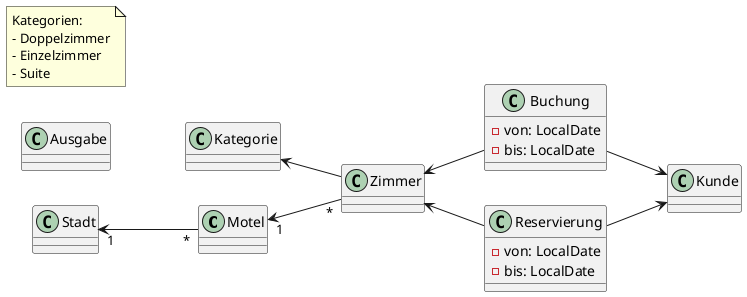 @startuml
left to right direction
class Motel {
}

class Stadt {
}

class Kategorie {
}

class Buchung {
   -von: LocalDate
   -bis: LocalDate
}

class Reservierung {
   -von: LocalDate
   -bis: LocalDate
}

class Ausgabe {
}

class Kunde {
}

class Zimmer {
}

Stadt "1" <-- "*" Motel
Motel "1" <-- "*" Zimmer
Kategorie <-- Zimmer
Buchung --> Kunde
Zimmer <-- Buchung
Reservierung --> Kunde
Zimmer <-- Reservierung

note as kat
Kategorien:
- Doppelzimmer
- Einzelzimmer
- Suite
end note

@enduml